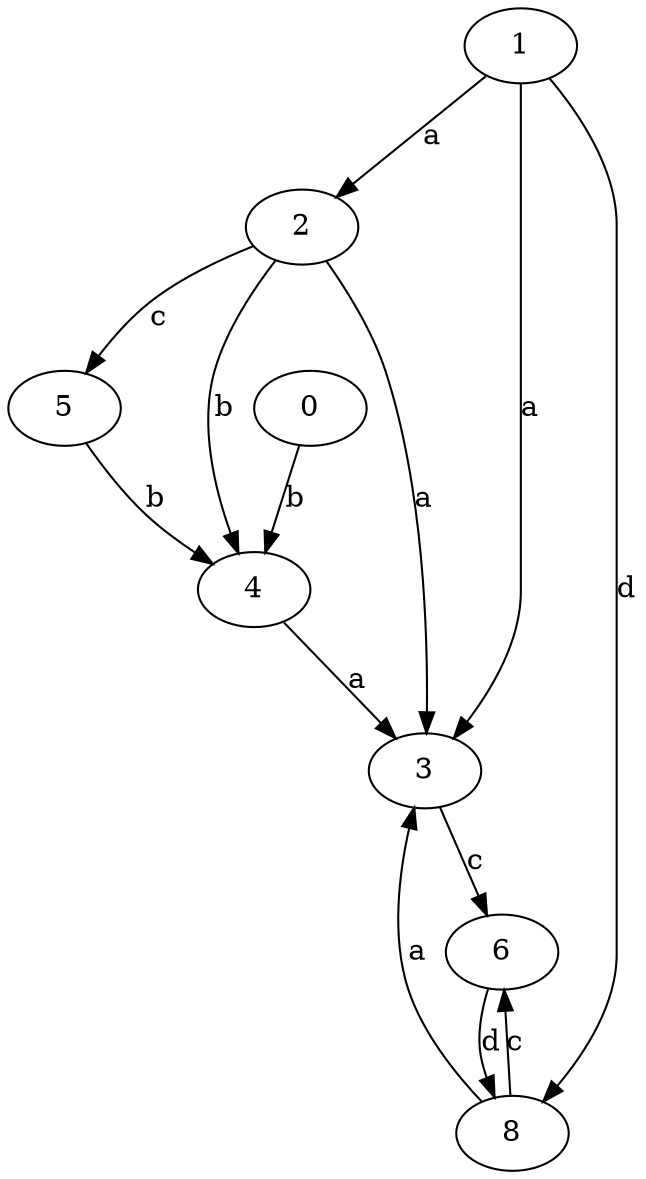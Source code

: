 strict digraph  {
2;
3;
0;
4;
5;
6;
1;
8;
2 -> 3  [label=a];
2 -> 4  [label=b];
2 -> 5  [label=c];
3 -> 6  [label=c];
0 -> 4  [label=b];
4 -> 3  [label=a];
5 -> 4  [label=b];
6 -> 8  [label=d];
1 -> 2  [label=a];
1 -> 3  [label=a];
1 -> 8  [label=d];
8 -> 3  [label=a];
8 -> 6  [label=c];
}
